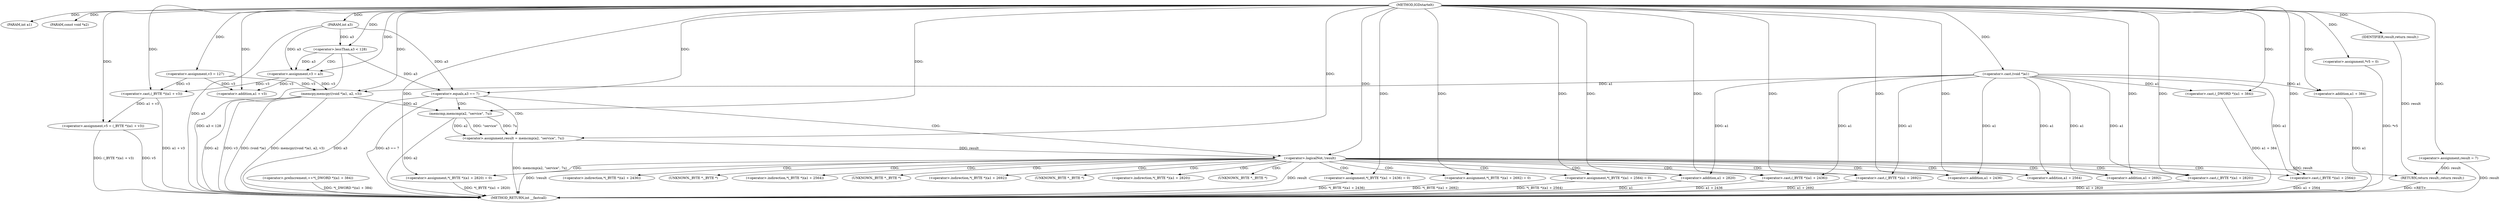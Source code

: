digraph IGDstartelt {  
"1000104" [label = "(METHOD,IGDstartelt)" ]
"1000198" [label = "(METHOD_RETURN,int __fastcall)" ]
"1000105" [label = "(PARAM,int a1)" ]
"1000106" [label = "(PARAM,const void *a2)" ]
"1000107" [label = "(PARAM,int a3)" ]
"1000112" [label = "(<operator>.assignment,v3 = 127)" ]
"1000116" [label = "(<operator>.lessThan,a3 < 128)" ]
"1000119" [label = "(<operator>.assignment,v3 = a3)" ]
"1000122" [label = "(<operator>.assignment,v5 = (_BYTE *)(a1 + v3))" ]
"1000124" [label = "(<operator>.cast,(_BYTE *)(a1 + v3))" ]
"1000126" [label = "(<operator>.addition,a1 + v3)" ]
"1000129" [label = "(memcpy,memcpy((void *)a1, a2, v3))" ]
"1000130" [label = "(<operator>.cast,(void *)a1)" ]
"1000135" [label = "(<operator>.assignment,*v5 = 0)" ]
"1000139" [label = "(<operator>.preIncrement,++*(_DWORD *)(a1 + 384))" ]
"1000141" [label = "(<operator>.cast,(_DWORD *)(a1 + 384))" ]
"1000143" [label = "(<operator>.addition,a1 + 384)" ]
"1000146" [label = "(<operator>.assignment,result = 7)" ]
"1000150" [label = "(<operator>.equals,a3 == 7)" ]
"1000154" [label = "(<operator>.assignment,result = memcmp(a2, \"service\", 7u))" ]
"1000156" [label = "(memcmp,memcmp(a2, \"service\", 7u))" ]
"1000161" [label = "(<operator>.logicalNot,!result)" ]
"1000164" [label = "(<operator>.assignment,*(_BYTE *)(a1 + 2436) = 0)" ]
"1000166" [label = "(<operator>.cast,(_BYTE *)(a1 + 2436))" ]
"1000168" [label = "(<operator>.addition,a1 + 2436)" ]
"1000172" [label = "(<operator>.assignment,*(_BYTE *)(a1 + 2564) = 0)" ]
"1000174" [label = "(<operator>.cast,(_BYTE *)(a1 + 2564))" ]
"1000176" [label = "(<operator>.addition,a1 + 2564)" ]
"1000180" [label = "(<operator>.assignment,*(_BYTE *)(a1 + 2692) = 0)" ]
"1000182" [label = "(<operator>.cast,(_BYTE *)(a1 + 2692))" ]
"1000184" [label = "(<operator>.addition,a1 + 2692)" ]
"1000188" [label = "(<operator>.assignment,*(_BYTE *)(a1 + 2820) = 0)" ]
"1000190" [label = "(<operator>.cast,(_BYTE *)(a1 + 2820))" ]
"1000192" [label = "(<operator>.addition,a1 + 2820)" ]
"1000196" [label = "(RETURN,return result;,return result;)" ]
"1000197" [label = "(IDENTIFIER,result,return result;)" ]
"1000165" [label = "(<operator>.indirection,*(_BYTE *)(a1 + 2436))" ]
"1000167" [label = "(UNKNOWN,_BYTE *,_BYTE *)" ]
"1000173" [label = "(<operator>.indirection,*(_BYTE *)(a1 + 2564))" ]
"1000175" [label = "(UNKNOWN,_BYTE *,_BYTE *)" ]
"1000181" [label = "(<operator>.indirection,*(_BYTE *)(a1 + 2692))" ]
"1000183" [label = "(UNKNOWN,_BYTE *,_BYTE *)" ]
"1000189" [label = "(<operator>.indirection,*(_BYTE *)(a1 + 2820))" ]
"1000191" [label = "(UNKNOWN,_BYTE *,_BYTE *)" ]
  "1000107" -> "1000198"  [ label = "DDG: a3"] 
  "1000156" -> "1000198"  [ label = "DDG: a2"] 
  "1000129" -> "1000198"  [ label = "DDG: a2"] 
  "1000146" -> "1000198"  [ label = "DDG: result"] 
  "1000192" -> "1000198"  [ label = "DDG: a1"] 
  "1000154" -> "1000198"  [ label = "DDG: memcmp(a2, \"service\", 7u)"] 
  "1000174" -> "1000198"  [ label = "DDG: a1 + 2564"] 
  "1000139" -> "1000198"  [ label = "DDG: *(_DWORD *)(a1 + 384)"] 
  "1000180" -> "1000198"  [ label = "DDG: *(_BYTE *)(a1 + 2692)"] 
  "1000143" -> "1000198"  [ label = "DDG: a1"] 
  "1000135" -> "1000198"  [ label = "DDG: *v5"] 
  "1000161" -> "1000198"  [ label = "DDG: !result"] 
  "1000141" -> "1000198"  [ label = "DDG: a1 + 384"] 
  "1000188" -> "1000198"  [ label = "DDG: *(_BYTE *)(a1 + 2820)"] 
  "1000122" -> "1000198"  [ label = "DDG: (_BYTE *)(a1 + v3)"] 
  "1000182" -> "1000198"  [ label = "DDG: a1 + 2692"] 
  "1000129" -> "1000198"  [ label = "DDG: v3"] 
  "1000129" -> "1000198"  [ label = "DDG: (void *)a1"] 
  "1000150" -> "1000198"  [ label = "DDG: a3 == 7"] 
  "1000116" -> "1000198"  [ label = "DDG: a3 < 128"] 
  "1000124" -> "1000198"  [ label = "DDG: a1 + v3"] 
  "1000190" -> "1000198"  [ label = "DDG: a1 + 2820"] 
  "1000172" -> "1000198"  [ label = "DDG: *(_BYTE *)(a1 + 2564)"] 
  "1000129" -> "1000198"  [ label = "DDG: memcpy((void *)a1, a2, v3)"] 
  "1000122" -> "1000198"  [ label = "DDG: v5"] 
  "1000166" -> "1000198"  [ label = "DDG: a1 + 2436"] 
  "1000164" -> "1000198"  [ label = "DDG: *(_BYTE *)(a1 + 2436)"] 
  "1000161" -> "1000198"  [ label = "DDG: result"] 
  "1000150" -> "1000198"  [ label = "DDG: a3"] 
  "1000196" -> "1000198"  [ label = "DDG: <RET>"] 
  "1000104" -> "1000105"  [ label = "DDG: "] 
  "1000104" -> "1000106"  [ label = "DDG: "] 
  "1000104" -> "1000107"  [ label = "DDG: "] 
  "1000104" -> "1000112"  [ label = "DDG: "] 
  "1000107" -> "1000116"  [ label = "DDG: a3"] 
  "1000104" -> "1000116"  [ label = "DDG: "] 
  "1000116" -> "1000119"  [ label = "DDG: a3"] 
  "1000107" -> "1000119"  [ label = "DDG: a3"] 
  "1000104" -> "1000119"  [ label = "DDG: "] 
  "1000124" -> "1000122"  [ label = "DDG: a1 + v3"] 
  "1000104" -> "1000122"  [ label = "DDG: "] 
  "1000104" -> "1000124"  [ label = "DDG: "] 
  "1000112" -> "1000124"  [ label = "DDG: v3"] 
  "1000119" -> "1000124"  [ label = "DDG: v3"] 
  "1000104" -> "1000126"  [ label = "DDG: "] 
  "1000112" -> "1000126"  [ label = "DDG: v3"] 
  "1000119" -> "1000126"  [ label = "DDG: v3"] 
  "1000130" -> "1000129"  [ label = "DDG: a1"] 
  "1000104" -> "1000130"  [ label = "DDG: "] 
  "1000104" -> "1000129"  [ label = "DDG: "] 
  "1000112" -> "1000129"  [ label = "DDG: v3"] 
  "1000119" -> "1000129"  [ label = "DDG: v3"] 
  "1000104" -> "1000135"  [ label = "DDG: "] 
  "1000130" -> "1000141"  [ label = "DDG: a1"] 
  "1000104" -> "1000141"  [ label = "DDG: "] 
  "1000130" -> "1000143"  [ label = "DDG: a1"] 
  "1000104" -> "1000143"  [ label = "DDG: "] 
  "1000104" -> "1000146"  [ label = "DDG: "] 
  "1000116" -> "1000150"  [ label = "DDG: a3"] 
  "1000107" -> "1000150"  [ label = "DDG: a3"] 
  "1000104" -> "1000150"  [ label = "DDG: "] 
  "1000156" -> "1000154"  [ label = "DDG: a2"] 
  "1000156" -> "1000154"  [ label = "DDG: \"service\""] 
  "1000156" -> "1000154"  [ label = "DDG: 7u"] 
  "1000104" -> "1000154"  [ label = "DDG: "] 
  "1000129" -> "1000156"  [ label = "DDG: a2"] 
  "1000104" -> "1000156"  [ label = "DDG: "] 
  "1000154" -> "1000161"  [ label = "DDG: result"] 
  "1000104" -> "1000161"  [ label = "DDG: "] 
  "1000104" -> "1000164"  [ label = "DDG: "] 
  "1000104" -> "1000166"  [ label = "DDG: "] 
  "1000130" -> "1000166"  [ label = "DDG: a1"] 
  "1000104" -> "1000168"  [ label = "DDG: "] 
  "1000130" -> "1000168"  [ label = "DDG: a1"] 
  "1000104" -> "1000172"  [ label = "DDG: "] 
  "1000104" -> "1000174"  [ label = "DDG: "] 
  "1000130" -> "1000174"  [ label = "DDG: a1"] 
  "1000104" -> "1000176"  [ label = "DDG: "] 
  "1000130" -> "1000176"  [ label = "DDG: a1"] 
  "1000104" -> "1000180"  [ label = "DDG: "] 
  "1000104" -> "1000182"  [ label = "DDG: "] 
  "1000130" -> "1000182"  [ label = "DDG: a1"] 
  "1000104" -> "1000184"  [ label = "DDG: "] 
  "1000130" -> "1000184"  [ label = "DDG: a1"] 
  "1000104" -> "1000188"  [ label = "DDG: "] 
  "1000104" -> "1000190"  [ label = "DDG: "] 
  "1000130" -> "1000190"  [ label = "DDG: a1"] 
  "1000104" -> "1000192"  [ label = "DDG: "] 
  "1000130" -> "1000192"  [ label = "DDG: a1"] 
  "1000197" -> "1000196"  [ label = "DDG: result"] 
  "1000146" -> "1000196"  [ label = "DDG: result"] 
  "1000161" -> "1000196"  [ label = "DDG: result"] 
  "1000104" -> "1000197"  [ label = "DDG: "] 
  "1000116" -> "1000119"  [ label = "CDG: "] 
  "1000150" -> "1000161"  [ label = "CDG: "] 
  "1000150" -> "1000156"  [ label = "CDG: "] 
  "1000150" -> "1000154"  [ label = "CDG: "] 
  "1000161" -> "1000176"  [ label = "CDG: "] 
  "1000161" -> "1000175"  [ label = "CDG: "] 
  "1000161" -> "1000174"  [ label = "CDG: "] 
  "1000161" -> "1000173"  [ label = "CDG: "] 
  "1000161" -> "1000172"  [ label = "CDG: "] 
  "1000161" -> "1000168"  [ label = "CDG: "] 
  "1000161" -> "1000167"  [ label = "CDG: "] 
  "1000161" -> "1000166"  [ label = "CDG: "] 
  "1000161" -> "1000165"  [ label = "CDG: "] 
  "1000161" -> "1000164"  [ label = "CDG: "] 
  "1000161" -> "1000192"  [ label = "CDG: "] 
  "1000161" -> "1000191"  [ label = "CDG: "] 
  "1000161" -> "1000190"  [ label = "CDG: "] 
  "1000161" -> "1000189"  [ label = "CDG: "] 
  "1000161" -> "1000188"  [ label = "CDG: "] 
  "1000161" -> "1000184"  [ label = "CDG: "] 
  "1000161" -> "1000183"  [ label = "CDG: "] 
  "1000161" -> "1000182"  [ label = "CDG: "] 
  "1000161" -> "1000181"  [ label = "CDG: "] 
  "1000161" -> "1000180"  [ label = "CDG: "] 
}
